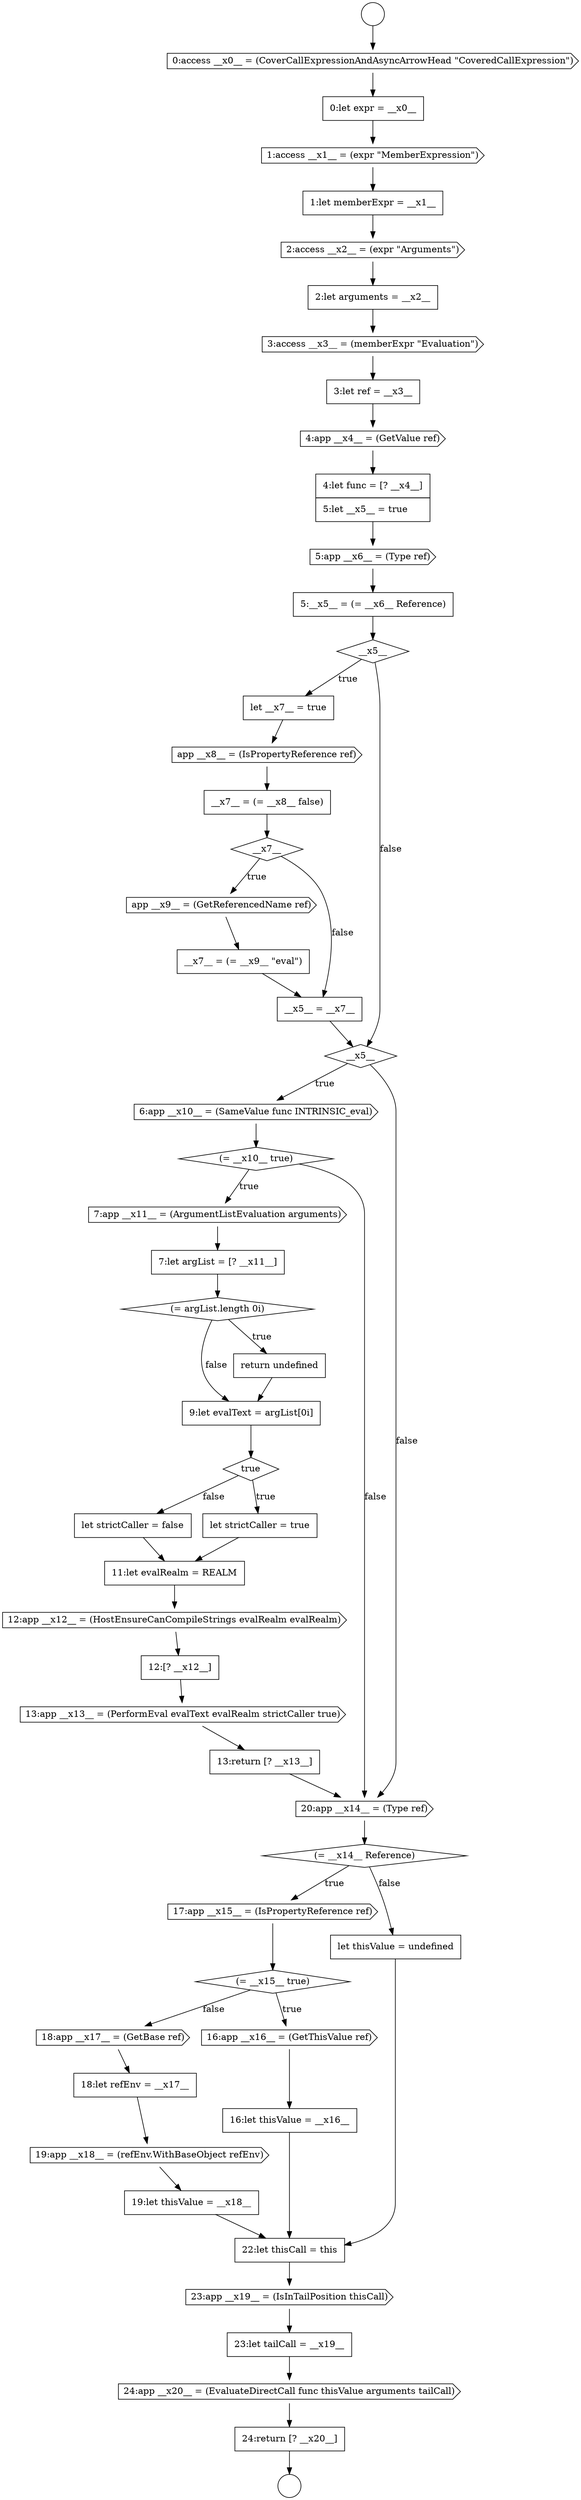 digraph {
  node3990 [shape=none, margin=0, label=<<font color="black">
    <table border="0" cellborder="1" cellspacing="0" cellpadding="10">
      <tr><td align="left">4:let func = [? __x4__]</td></tr>
      <tr><td align="left">5:let __x5__ = true</td></tr>
    </table>
  </font>> color="black" fillcolor="white" style=filled]
  node4023 [shape=cds, label=<<font color="black">18:app __x17__ = (GetBase ref)</font>> color="black" fillcolor="white" style=filled]
  node3986 [shape=none, margin=0, label=<<font color="black">
    <table border="0" cellborder="1" cellspacing="0" cellpadding="10">
      <tr><td align="left">2:let arguments = __x2__</td></tr>
    </table>
  </font>> color="black" fillcolor="white" style=filled]
  node4012 [shape=none, margin=0, label=<<font color="black">
    <table border="0" cellborder="1" cellspacing="0" cellpadding="10">
      <tr><td align="left">11:let evalRealm = REALM</td></tr>
    </table>
  </font>> color="black" fillcolor="white" style=filled]
  node3996 [shape=none, margin=0, label=<<font color="black">
    <table border="0" cellborder="1" cellspacing="0" cellpadding="10">
      <tr><td align="left">__x7__ = (= __x8__ false)</td></tr>
    </table>
  </font>> color="black" fillcolor="white" style=filled]
  node3988 [shape=none, margin=0, label=<<font color="black">
    <table border="0" cellborder="1" cellspacing="0" cellpadding="10">
      <tr><td align="left">3:let ref = __x3__</td></tr>
    </table>
  </font>> color="black" fillcolor="white" style=filled]
  node4006 [shape=diamond, label=<<font color="black">(= argList.length 0i)</font>> color="black" fillcolor="white" style=filled]
  node4019 [shape=cds, label=<<font color="black">17:app __x15__ = (IsPropertyReference ref)</font>> color="black" fillcolor="white" style=filled]
  node4002 [shape=cds, label=<<font color="black">6:app __x10__ = (SameValue func INTRINSIC_eval)</font>> color="black" fillcolor="white" style=filled]
  node4005 [shape=none, margin=0, label=<<font color="black">
    <table border="0" cellborder="1" cellspacing="0" cellpadding="10">
      <tr><td align="left">7:let argList = [? __x11__]</td></tr>
    </table>
  </font>> color="black" fillcolor="white" style=filled]
  node4022 [shape=none, margin=0, label=<<font color="black">
    <table border="0" cellborder="1" cellspacing="0" cellpadding="10">
      <tr><td align="left">16:let thisValue = __x16__</td></tr>
    </table>
  </font>> color="black" fillcolor="white" style=filled]
  node3979 [shape=circle label=" " color="black" fillcolor="white" style=filled]
  node4015 [shape=cds, label=<<font color="black">13:app __x13__ = (PerformEval evalText evalRealm strictCaller true)</font>> color="black" fillcolor="white" style=filled]
  node4011 [shape=none, margin=0, label=<<font color="black">
    <table border="0" cellborder="1" cellspacing="0" cellpadding="10">
      <tr><td align="left">let strictCaller = false</td></tr>
    </table>
  </font>> color="black" fillcolor="white" style=filled]
  node4026 [shape=none, margin=0, label=<<font color="black">
    <table border="0" cellborder="1" cellspacing="0" cellpadding="10">
      <tr><td align="left">19:let thisValue = __x18__</td></tr>
    </table>
  </font>> color="black" fillcolor="white" style=filled]
  node3994 [shape=none, margin=0, label=<<font color="black">
    <table border="0" cellborder="1" cellspacing="0" cellpadding="10">
      <tr><td align="left">let __x7__ = true</td></tr>
    </table>
  </font>> color="black" fillcolor="white" style=filled]
  node4030 [shape=none, margin=0, label=<<font color="black">
    <table border="0" cellborder="1" cellspacing="0" cellpadding="10">
      <tr><td align="left">23:let tailCall = __x19__</td></tr>
    </table>
  </font>> color="black" fillcolor="white" style=filled]
  node3998 [shape=cds, label=<<font color="black">app __x9__ = (GetReferencedName ref)</font>> color="black" fillcolor="white" style=filled]
  node4008 [shape=none, margin=0, label=<<font color="black">
    <table border="0" cellborder="1" cellspacing="0" cellpadding="10">
      <tr><td align="left">9:let evalText = argList[0i]</td></tr>
    </table>
  </font>> color="black" fillcolor="white" style=filled]
  node4018 [shape=diamond, label=<<font color="black">(= __x14__ Reference)</font>> color="black" fillcolor="white" style=filled]
  node4001 [shape=diamond, label=<<font color="black">__x5__</font>> color="black" fillcolor="white" style=filled]
  node3983 [shape=cds, label=<<font color="black">1:access __x1__ = (expr &quot;MemberExpression&quot;)</font>> color="black" fillcolor="white" style=filled]
  node3984 [shape=none, margin=0, label=<<font color="black">
    <table border="0" cellborder="1" cellspacing="0" cellpadding="10">
      <tr><td align="left">1:let memberExpr = __x1__</td></tr>
    </table>
  </font>> color="black" fillcolor="white" style=filled]
  node3995 [shape=cds, label=<<font color="black">app __x8__ = (IsPropertyReference ref)</font>> color="black" fillcolor="white" style=filled]
  node4031 [shape=cds, label=<<font color="black">24:app __x20__ = (EvaluateDirectCall func thisValue arguments tailCall)</font>> color="black" fillcolor="white" style=filled]
  node4016 [shape=none, margin=0, label=<<font color="black">
    <table border="0" cellborder="1" cellspacing="0" cellpadding="10">
      <tr><td align="left">13:return [? __x13__]</td></tr>
    </table>
  </font>> color="black" fillcolor="white" style=filled]
  node3989 [shape=cds, label=<<font color="black">4:app __x4__ = (GetValue ref)</font>> color="black" fillcolor="white" style=filled]
  node4021 [shape=cds, label=<<font color="black">16:app __x16__ = (GetThisValue ref)</font>> color="black" fillcolor="white" style=filled]
  node3980 [shape=circle label=" " color="black" fillcolor="white" style=filled]
  node4027 [shape=none, margin=0, label=<<font color="black">
    <table border="0" cellborder="1" cellspacing="0" cellpadding="10">
      <tr><td align="left">let thisValue = undefined</td></tr>
    </table>
  </font>> color="black" fillcolor="white" style=filled]
  node3999 [shape=none, margin=0, label=<<font color="black">
    <table border="0" cellborder="1" cellspacing="0" cellpadding="10">
      <tr><td align="left">__x7__ = (= __x9__ &quot;eval&quot;)</td></tr>
    </table>
  </font>> color="black" fillcolor="white" style=filled]
  node4004 [shape=cds, label=<<font color="black">7:app __x11__ = (ArgumentListEvaluation arguments)</font>> color="black" fillcolor="white" style=filled]
  node3985 [shape=cds, label=<<font color="black">2:access __x2__ = (expr &quot;Arguments&quot;)</font>> color="black" fillcolor="white" style=filled]
  node4017 [shape=cds, label=<<font color="black">20:app __x14__ = (Type ref)</font>> color="black" fillcolor="white" style=filled]
  node4000 [shape=none, margin=0, label=<<font color="black">
    <table border="0" cellborder="1" cellspacing="0" cellpadding="10">
      <tr><td align="left">__x5__ = __x7__</td></tr>
    </table>
  </font>> color="black" fillcolor="white" style=filled]
  node4032 [shape=none, margin=0, label=<<font color="black">
    <table border="0" cellborder="1" cellspacing="0" cellpadding="10">
      <tr><td align="left">24:return [? __x20__]</td></tr>
    </table>
  </font>> color="black" fillcolor="white" style=filled]
  node4009 [shape=diamond, label=<<font color="black">true</font>> color="black" fillcolor="white" style=filled]
  node4028 [shape=none, margin=0, label=<<font color="black">
    <table border="0" cellborder="1" cellspacing="0" cellpadding="10">
      <tr><td align="left">22:let thisCall = this</td></tr>
    </table>
  </font>> color="black" fillcolor="white" style=filled]
  node4013 [shape=cds, label=<<font color="black">12:app __x12__ = (HostEnsureCanCompileStrings evalRealm evalRealm)</font>> color="black" fillcolor="white" style=filled]
  node3981 [shape=cds, label=<<font color="black">0:access __x0__ = (CoverCallExpressionAndAsyncArrowHead &quot;CoveredCallExpression&quot;)</font>> color="black" fillcolor="white" style=filled]
  node4020 [shape=diamond, label=<<font color="black">(= __x15__ true)</font>> color="black" fillcolor="white" style=filled]
  node4003 [shape=diamond, label=<<font color="black">(= __x10__ true)</font>> color="black" fillcolor="white" style=filled]
  node3991 [shape=cds, label=<<font color="black">5:app __x6__ = (Type ref)</font>> color="black" fillcolor="white" style=filled]
  node4010 [shape=none, margin=0, label=<<font color="black">
    <table border="0" cellborder="1" cellspacing="0" cellpadding="10">
      <tr><td align="left">let strictCaller = true</td></tr>
    </table>
  </font>> color="black" fillcolor="white" style=filled]
  node3993 [shape=diamond, label=<<font color="black">__x5__</font>> color="black" fillcolor="white" style=filled]
  node4025 [shape=cds, label=<<font color="black">19:app __x18__ = (refEnv.WithBaseObject refEnv)</font>> color="black" fillcolor="white" style=filled]
  node3992 [shape=none, margin=0, label=<<font color="black">
    <table border="0" cellborder="1" cellspacing="0" cellpadding="10">
      <tr><td align="left">5:__x5__ = (= __x6__ Reference)</td></tr>
    </table>
  </font>> color="black" fillcolor="white" style=filled]
  node4014 [shape=none, margin=0, label=<<font color="black">
    <table border="0" cellborder="1" cellspacing="0" cellpadding="10">
      <tr><td align="left">12:[? __x12__]</td></tr>
    </table>
  </font>> color="black" fillcolor="white" style=filled]
  node3997 [shape=diamond, label=<<font color="black">__x7__</font>> color="black" fillcolor="white" style=filled]
  node3987 [shape=cds, label=<<font color="black">3:access __x3__ = (memberExpr &quot;Evaluation&quot;)</font>> color="black" fillcolor="white" style=filled]
  node3982 [shape=none, margin=0, label=<<font color="black">
    <table border="0" cellborder="1" cellspacing="0" cellpadding="10">
      <tr><td align="left">0:let expr = __x0__</td></tr>
    </table>
  </font>> color="black" fillcolor="white" style=filled]
  node4029 [shape=cds, label=<<font color="black">23:app __x19__ = (IsInTailPosition thisCall)</font>> color="black" fillcolor="white" style=filled]
  node4007 [shape=none, margin=0, label=<<font color="black">
    <table border="0" cellborder="1" cellspacing="0" cellpadding="10">
      <tr><td align="left">return undefined</td></tr>
    </table>
  </font>> color="black" fillcolor="white" style=filled]
  node4024 [shape=none, margin=0, label=<<font color="black">
    <table border="0" cellborder="1" cellspacing="0" cellpadding="10">
      <tr><td align="left">18:let refEnv = __x17__</td></tr>
    </table>
  </font>> color="black" fillcolor="white" style=filled]
  node4003 -> node4004 [label=<<font color="black">true</font>> color="black"]
  node4003 -> node4017 [label=<<font color="black">false</font>> color="black"]
  node4014 -> node4015 [ color="black"]
  node3982 -> node3983 [ color="black"]
  node4017 -> node4018 [ color="black"]
  node3992 -> node3993 [ color="black"]
  node3986 -> node3987 [ color="black"]
  node3999 -> node4000 [ color="black"]
  node4012 -> node4013 [ color="black"]
  node4028 -> node4029 [ color="black"]
  node4005 -> node4006 [ color="black"]
  node3985 -> node3986 [ color="black"]
  node4023 -> node4024 [ color="black"]
  node3989 -> node3990 [ color="black"]
  node3981 -> node3982 [ color="black"]
  node3987 -> node3988 [ color="black"]
  node3991 -> node3992 [ color="black"]
  node4000 -> node4001 [ color="black"]
  node4010 -> node4012 [ color="black"]
  node3979 -> node3981 [ color="black"]
  node4026 -> node4028 [ color="black"]
  node4021 -> node4022 [ color="black"]
  node4002 -> node4003 [ color="black"]
  node4032 -> node3980 [ color="black"]
  node4008 -> node4009 [ color="black"]
  node4004 -> node4005 [ color="black"]
  node3983 -> node3984 [ color="black"]
  node4024 -> node4025 [ color="black"]
  node3994 -> node3995 [ color="black"]
  node4022 -> node4028 [ color="black"]
  node4031 -> node4032 [ color="black"]
  node3995 -> node3996 [ color="black"]
  node4029 -> node4030 [ color="black"]
  node3993 -> node3994 [label=<<font color="black">true</font>> color="black"]
  node3993 -> node4001 [label=<<font color="black">false</font>> color="black"]
  node3984 -> node3985 [ color="black"]
  node4013 -> node4014 [ color="black"]
  node4007 -> node4008 [ color="black"]
  node4025 -> node4026 [ color="black"]
  node4011 -> node4012 [ color="black"]
  node4006 -> node4007 [label=<<font color="black">true</font>> color="black"]
  node4006 -> node4008 [label=<<font color="black">false</font>> color="black"]
  node4016 -> node4017 [ color="black"]
  node4019 -> node4020 [ color="black"]
  node4009 -> node4010 [label=<<font color="black">true</font>> color="black"]
  node4009 -> node4011 [label=<<font color="black">false</font>> color="black"]
  node4018 -> node4019 [label=<<font color="black">true</font>> color="black"]
  node4018 -> node4027 [label=<<font color="black">false</font>> color="black"]
  node4030 -> node4031 [ color="black"]
  node3997 -> node3998 [label=<<font color="black">true</font>> color="black"]
  node3997 -> node4000 [label=<<font color="black">false</font>> color="black"]
  node3988 -> node3989 [ color="black"]
  node3998 -> node3999 [ color="black"]
  node4020 -> node4021 [label=<<font color="black">true</font>> color="black"]
  node4020 -> node4023 [label=<<font color="black">false</font>> color="black"]
  node3996 -> node3997 [ color="black"]
  node4015 -> node4016 [ color="black"]
  node4027 -> node4028 [ color="black"]
  node3990 -> node3991 [ color="black"]
  node4001 -> node4002 [label=<<font color="black">true</font>> color="black"]
  node4001 -> node4017 [label=<<font color="black">false</font>> color="black"]
}
